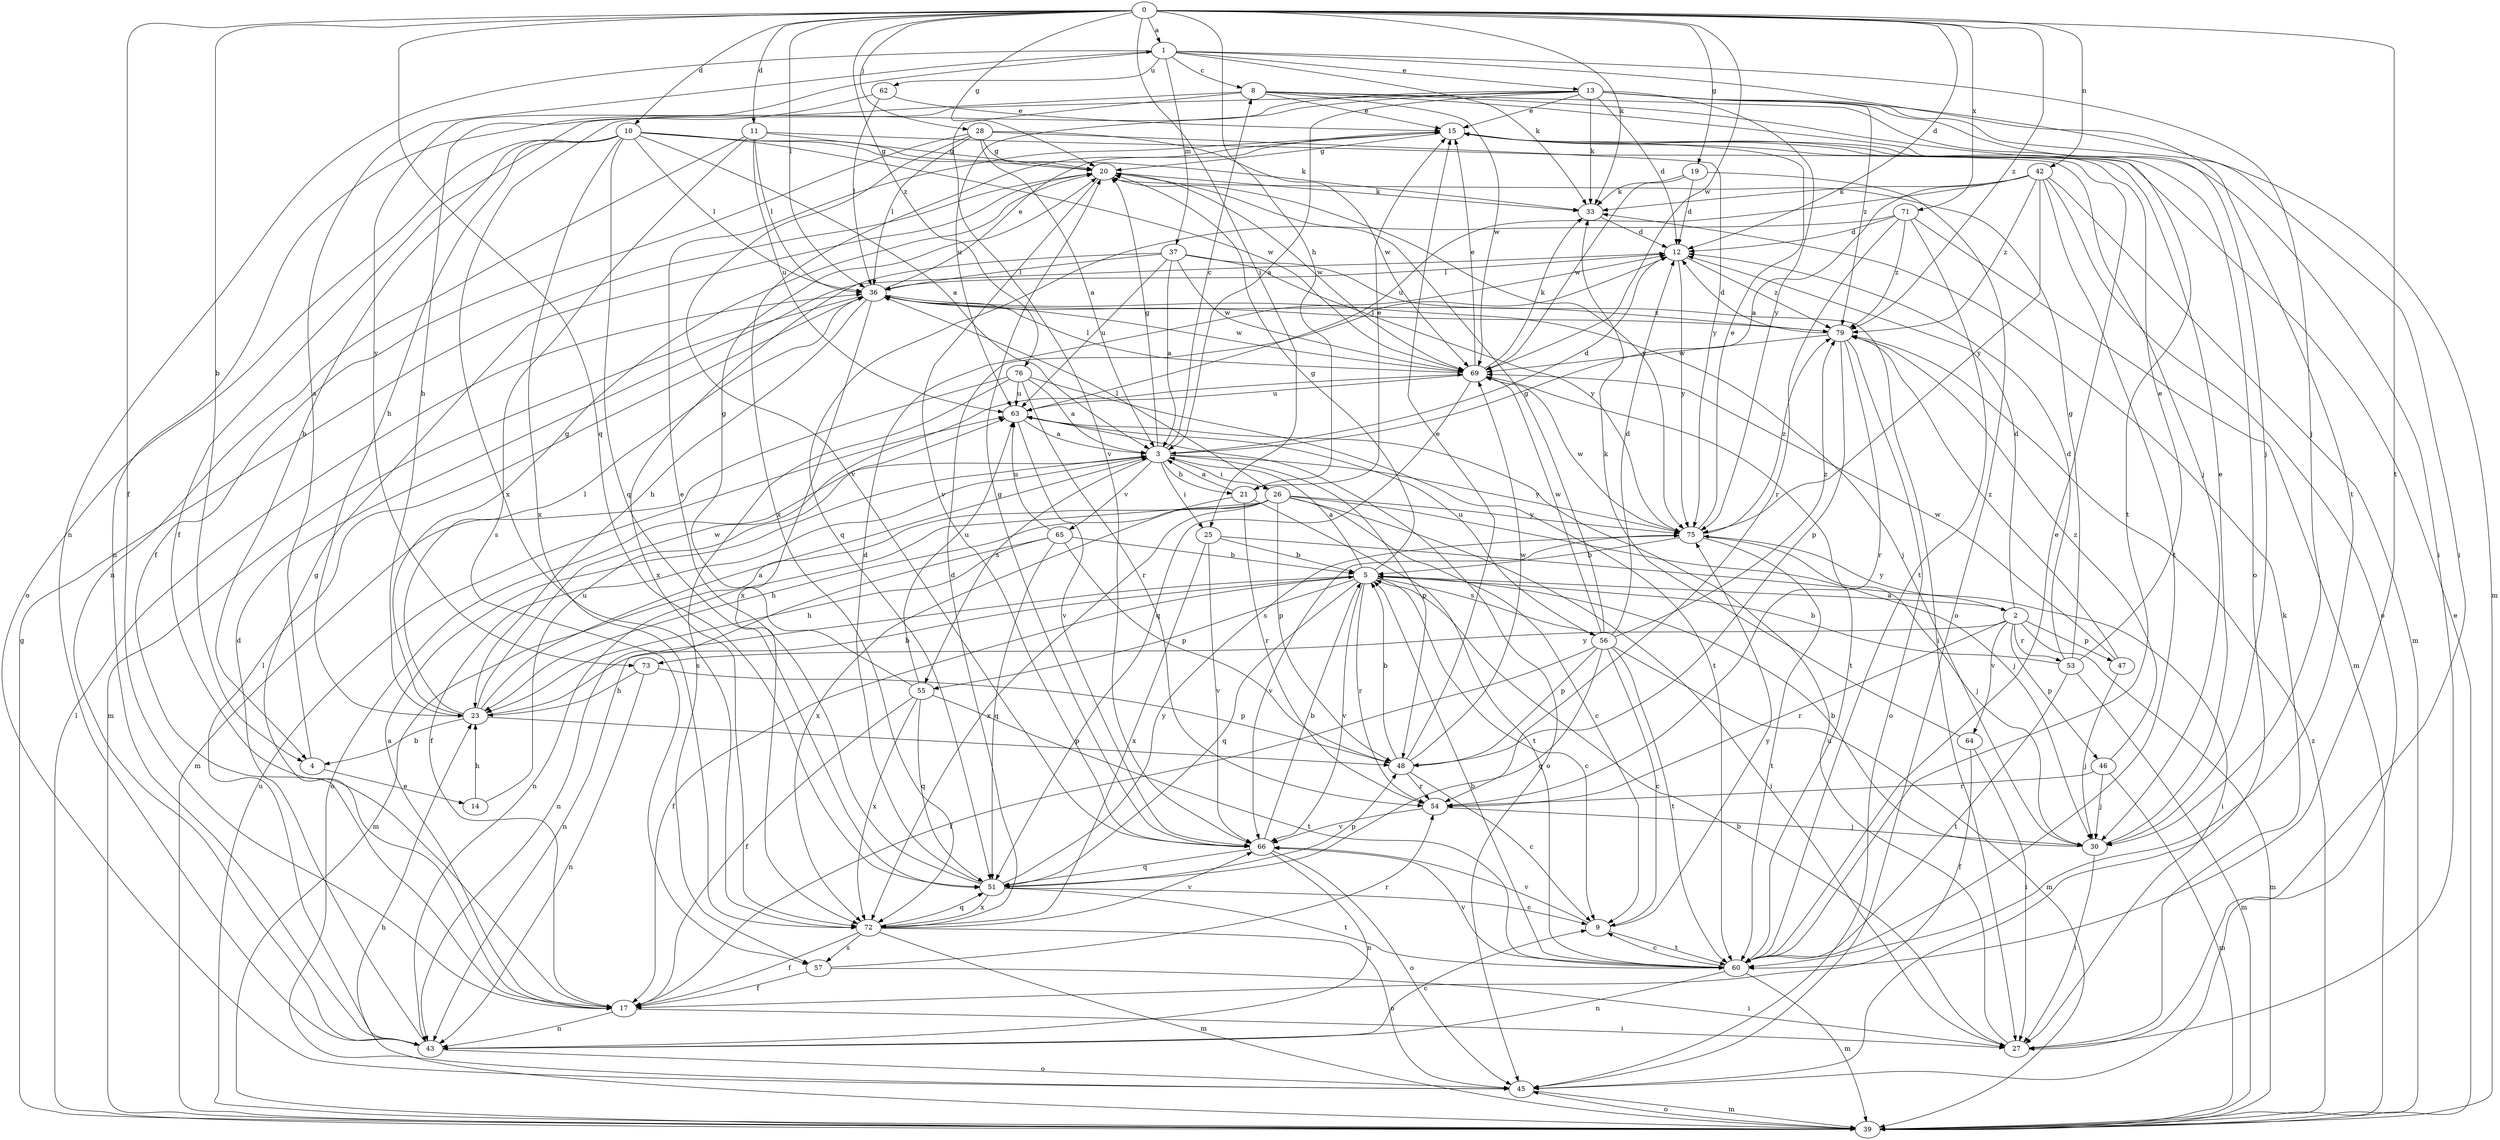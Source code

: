 strict digraph  {
0;
1;
2;
3;
4;
5;
8;
9;
10;
11;
12;
13;
14;
15;
17;
19;
20;
21;
23;
25;
26;
27;
28;
30;
33;
36;
37;
39;
42;
43;
45;
46;
47;
48;
51;
53;
54;
55;
56;
57;
60;
62;
63;
64;
65;
66;
69;
71;
72;
73;
75;
76;
79;
0 -> 1  [label=a];
0 -> 4  [label=b];
0 -> 10  [label=d];
0 -> 11  [label=d];
0 -> 12  [label=d];
0 -> 17  [label=f];
0 -> 19  [label=g];
0 -> 20  [label=g];
0 -> 21  [label=h];
0 -> 25  [label=i];
0 -> 28  [label=j];
0 -> 33  [label=k];
0 -> 36  [label=l];
0 -> 42  [label=n];
0 -> 51  [label=q];
0 -> 60  [label=t];
0 -> 69  [label=w];
0 -> 71  [label=x];
0 -> 76  [label=z];
0 -> 79  [label=z];
1 -> 8  [label=c];
1 -> 13  [label=e];
1 -> 30  [label=j];
1 -> 33  [label=k];
1 -> 37  [label=m];
1 -> 43  [label=n];
1 -> 60  [label=t];
1 -> 62  [label=u];
1 -> 73  [label=y];
2 -> 12  [label=d];
2 -> 39  [label=m];
2 -> 46  [label=p];
2 -> 47  [label=p];
2 -> 53  [label=r];
2 -> 54  [label=r];
2 -> 64  [label=v];
2 -> 73  [label=y];
2 -> 75  [label=y];
3 -> 8  [label=c];
3 -> 12  [label=d];
3 -> 17  [label=f];
3 -> 20  [label=g];
3 -> 21  [label=h];
3 -> 25  [label=i];
3 -> 26  [label=i];
3 -> 45  [label=o];
3 -> 48  [label=p];
3 -> 55  [label=s];
3 -> 65  [label=v];
3 -> 75  [label=y];
4 -> 1  [label=a];
4 -> 14  [label=e];
5 -> 2  [label=a];
5 -> 3  [label=a];
5 -> 9  [label=c];
5 -> 17  [label=f];
5 -> 20  [label=g];
5 -> 43  [label=n];
5 -> 51  [label=q];
5 -> 54  [label=r];
5 -> 55  [label=s];
5 -> 56  [label=s];
5 -> 66  [label=v];
8 -> 15  [label=e];
8 -> 27  [label=i];
8 -> 43  [label=n];
8 -> 45  [label=o];
8 -> 60  [label=t];
8 -> 66  [label=v];
8 -> 69  [label=w];
9 -> 60  [label=t];
9 -> 66  [label=v];
9 -> 75  [label=y];
10 -> 3  [label=a];
10 -> 4  [label=b];
10 -> 20  [label=g];
10 -> 23  [label=h];
10 -> 33  [label=k];
10 -> 36  [label=l];
10 -> 45  [label=o];
10 -> 51  [label=q];
10 -> 69  [label=w];
10 -> 72  [label=x];
11 -> 20  [label=g];
11 -> 30  [label=j];
11 -> 36  [label=l];
11 -> 43  [label=n];
11 -> 57  [label=s];
11 -> 63  [label=u];
12 -> 36  [label=l];
12 -> 75  [label=y];
12 -> 79  [label=z];
13 -> 3  [label=a];
13 -> 12  [label=d];
13 -> 15  [label=e];
13 -> 17  [label=f];
13 -> 27  [label=i];
13 -> 30  [label=j];
13 -> 33  [label=k];
13 -> 39  [label=m];
13 -> 63  [label=u];
13 -> 72  [label=x];
13 -> 75  [label=y];
13 -> 79  [label=z];
14 -> 23  [label=h];
14 -> 63  [label=u];
15 -> 20  [label=g];
15 -> 72  [label=x];
17 -> 3  [label=a];
17 -> 20  [label=g];
17 -> 27  [label=i];
17 -> 43  [label=n];
19 -> 12  [label=d];
19 -> 33  [label=k];
19 -> 45  [label=o];
19 -> 69  [label=w];
20 -> 33  [label=k];
20 -> 66  [label=v];
20 -> 69  [label=w];
20 -> 75  [label=y];
21 -> 3  [label=a];
21 -> 15  [label=e];
21 -> 54  [label=r];
21 -> 60  [label=t];
21 -> 72  [label=x];
23 -> 3  [label=a];
23 -> 4  [label=b];
23 -> 5  [label=b];
23 -> 20  [label=g];
23 -> 36  [label=l];
23 -> 48  [label=p];
23 -> 69  [label=w];
25 -> 5  [label=b];
25 -> 27  [label=i];
25 -> 66  [label=v];
25 -> 72  [label=x];
26 -> 9  [label=c];
26 -> 23  [label=h];
26 -> 27  [label=i];
26 -> 30  [label=j];
26 -> 36  [label=l];
26 -> 39  [label=m];
26 -> 43  [label=n];
26 -> 48  [label=p];
26 -> 72  [label=x];
26 -> 75  [label=y];
27 -> 5  [label=b];
27 -> 33  [label=k];
27 -> 63  [label=u];
28 -> 3  [label=a];
28 -> 17  [label=f];
28 -> 20  [label=g];
28 -> 36  [label=l];
28 -> 66  [label=v];
28 -> 69  [label=w];
28 -> 75  [label=y];
30 -> 5  [label=b];
30 -> 15  [label=e];
30 -> 27  [label=i];
33 -> 12  [label=d];
36 -> 15  [label=e];
36 -> 23  [label=h];
36 -> 30  [label=j];
36 -> 39  [label=m];
36 -> 69  [label=w];
36 -> 72  [label=x];
36 -> 79  [label=z];
37 -> 3  [label=a];
37 -> 27  [label=i];
37 -> 36  [label=l];
37 -> 63  [label=u];
37 -> 69  [label=w];
37 -> 72  [label=x];
37 -> 75  [label=y];
39 -> 15  [label=e];
39 -> 20  [label=g];
39 -> 23  [label=h];
39 -> 36  [label=l];
39 -> 45  [label=o];
39 -> 63  [label=u];
39 -> 79  [label=z];
42 -> 3  [label=a];
42 -> 33  [label=k];
42 -> 39  [label=m];
42 -> 45  [label=o];
42 -> 60  [label=t];
42 -> 63  [label=u];
42 -> 75  [label=y];
42 -> 79  [label=z];
43 -> 9  [label=c];
43 -> 12  [label=d];
43 -> 36  [label=l];
43 -> 45  [label=o];
45 -> 39  [label=m];
46 -> 30  [label=j];
46 -> 39  [label=m];
46 -> 54  [label=r];
46 -> 79  [label=z];
47 -> 30  [label=j];
47 -> 69  [label=w];
47 -> 79  [label=z];
48 -> 5  [label=b];
48 -> 9  [label=c];
48 -> 15  [label=e];
48 -> 54  [label=r];
48 -> 69  [label=w];
51 -> 9  [label=c];
51 -> 12  [label=d];
51 -> 15  [label=e];
51 -> 48  [label=p];
51 -> 60  [label=t];
51 -> 72  [label=x];
51 -> 75  [label=y];
53 -> 5  [label=b];
53 -> 12  [label=d];
53 -> 15  [label=e];
53 -> 20  [label=g];
53 -> 39  [label=m];
53 -> 60  [label=t];
54 -> 30  [label=j];
54 -> 66  [label=v];
55 -> 17  [label=f];
55 -> 20  [label=g];
55 -> 51  [label=q];
55 -> 60  [label=t];
55 -> 63  [label=u];
55 -> 72  [label=x];
56 -> 9  [label=c];
56 -> 12  [label=d];
56 -> 17  [label=f];
56 -> 20  [label=g];
56 -> 39  [label=m];
56 -> 48  [label=p];
56 -> 51  [label=q];
56 -> 60  [label=t];
56 -> 63  [label=u];
56 -> 69  [label=w];
56 -> 79  [label=z];
57 -> 17  [label=f];
57 -> 27  [label=i];
57 -> 54  [label=r];
60 -> 5  [label=b];
60 -> 9  [label=c];
60 -> 15  [label=e];
60 -> 39  [label=m];
60 -> 43  [label=n];
60 -> 66  [label=v];
62 -> 15  [label=e];
62 -> 23  [label=h];
62 -> 36  [label=l];
63 -> 3  [label=a];
63 -> 45  [label=o];
63 -> 66  [label=v];
64 -> 17  [label=f];
64 -> 27  [label=i];
64 -> 33  [label=k];
65 -> 5  [label=b];
65 -> 23  [label=h];
65 -> 43  [label=n];
65 -> 48  [label=p];
65 -> 51  [label=q];
65 -> 63  [label=u];
66 -> 5  [label=b];
66 -> 20  [label=g];
66 -> 43  [label=n];
66 -> 45  [label=o];
66 -> 51  [label=q];
69 -> 15  [label=e];
69 -> 33  [label=k];
69 -> 36  [label=l];
69 -> 51  [label=q];
69 -> 60  [label=t];
69 -> 63  [label=u];
71 -> 12  [label=d];
71 -> 39  [label=m];
71 -> 51  [label=q];
71 -> 54  [label=r];
71 -> 60  [label=t];
71 -> 79  [label=z];
72 -> 12  [label=d];
72 -> 17  [label=f];
72 -> 39  [label=m];
72 -> 45  [label=o];
72 -> 51  [label=q];
72 -> 57  [label=s];
72 -> 66  [label=v];
73 -> 23  [label=h];
73 -> 43  [label=n];
73 -> 48  [label=p];
75 -> 5  [label=b];
75 -> 15  [label=e];
75 -> 30  [label=j];
75 -> 60  [label=t];
75 -> 66  [label=v];
75 -> 69  [label=w];
75 -> 79  [label=z];
76 -> 3  [label=a];
76 -> 39  [label=m];
76 -> 54  [label=r];
76 -> 57  [label=s];
76 -> 60  [label=t];
76 -> 63  [label=u];
79 -> 12  [label=d];
79 -> 36  [label=l];
79 -> 45  [label=o];
79 -> 48  [label=p];
79 -> 54  [label=r];
79 -> 69  [label=w];
}

